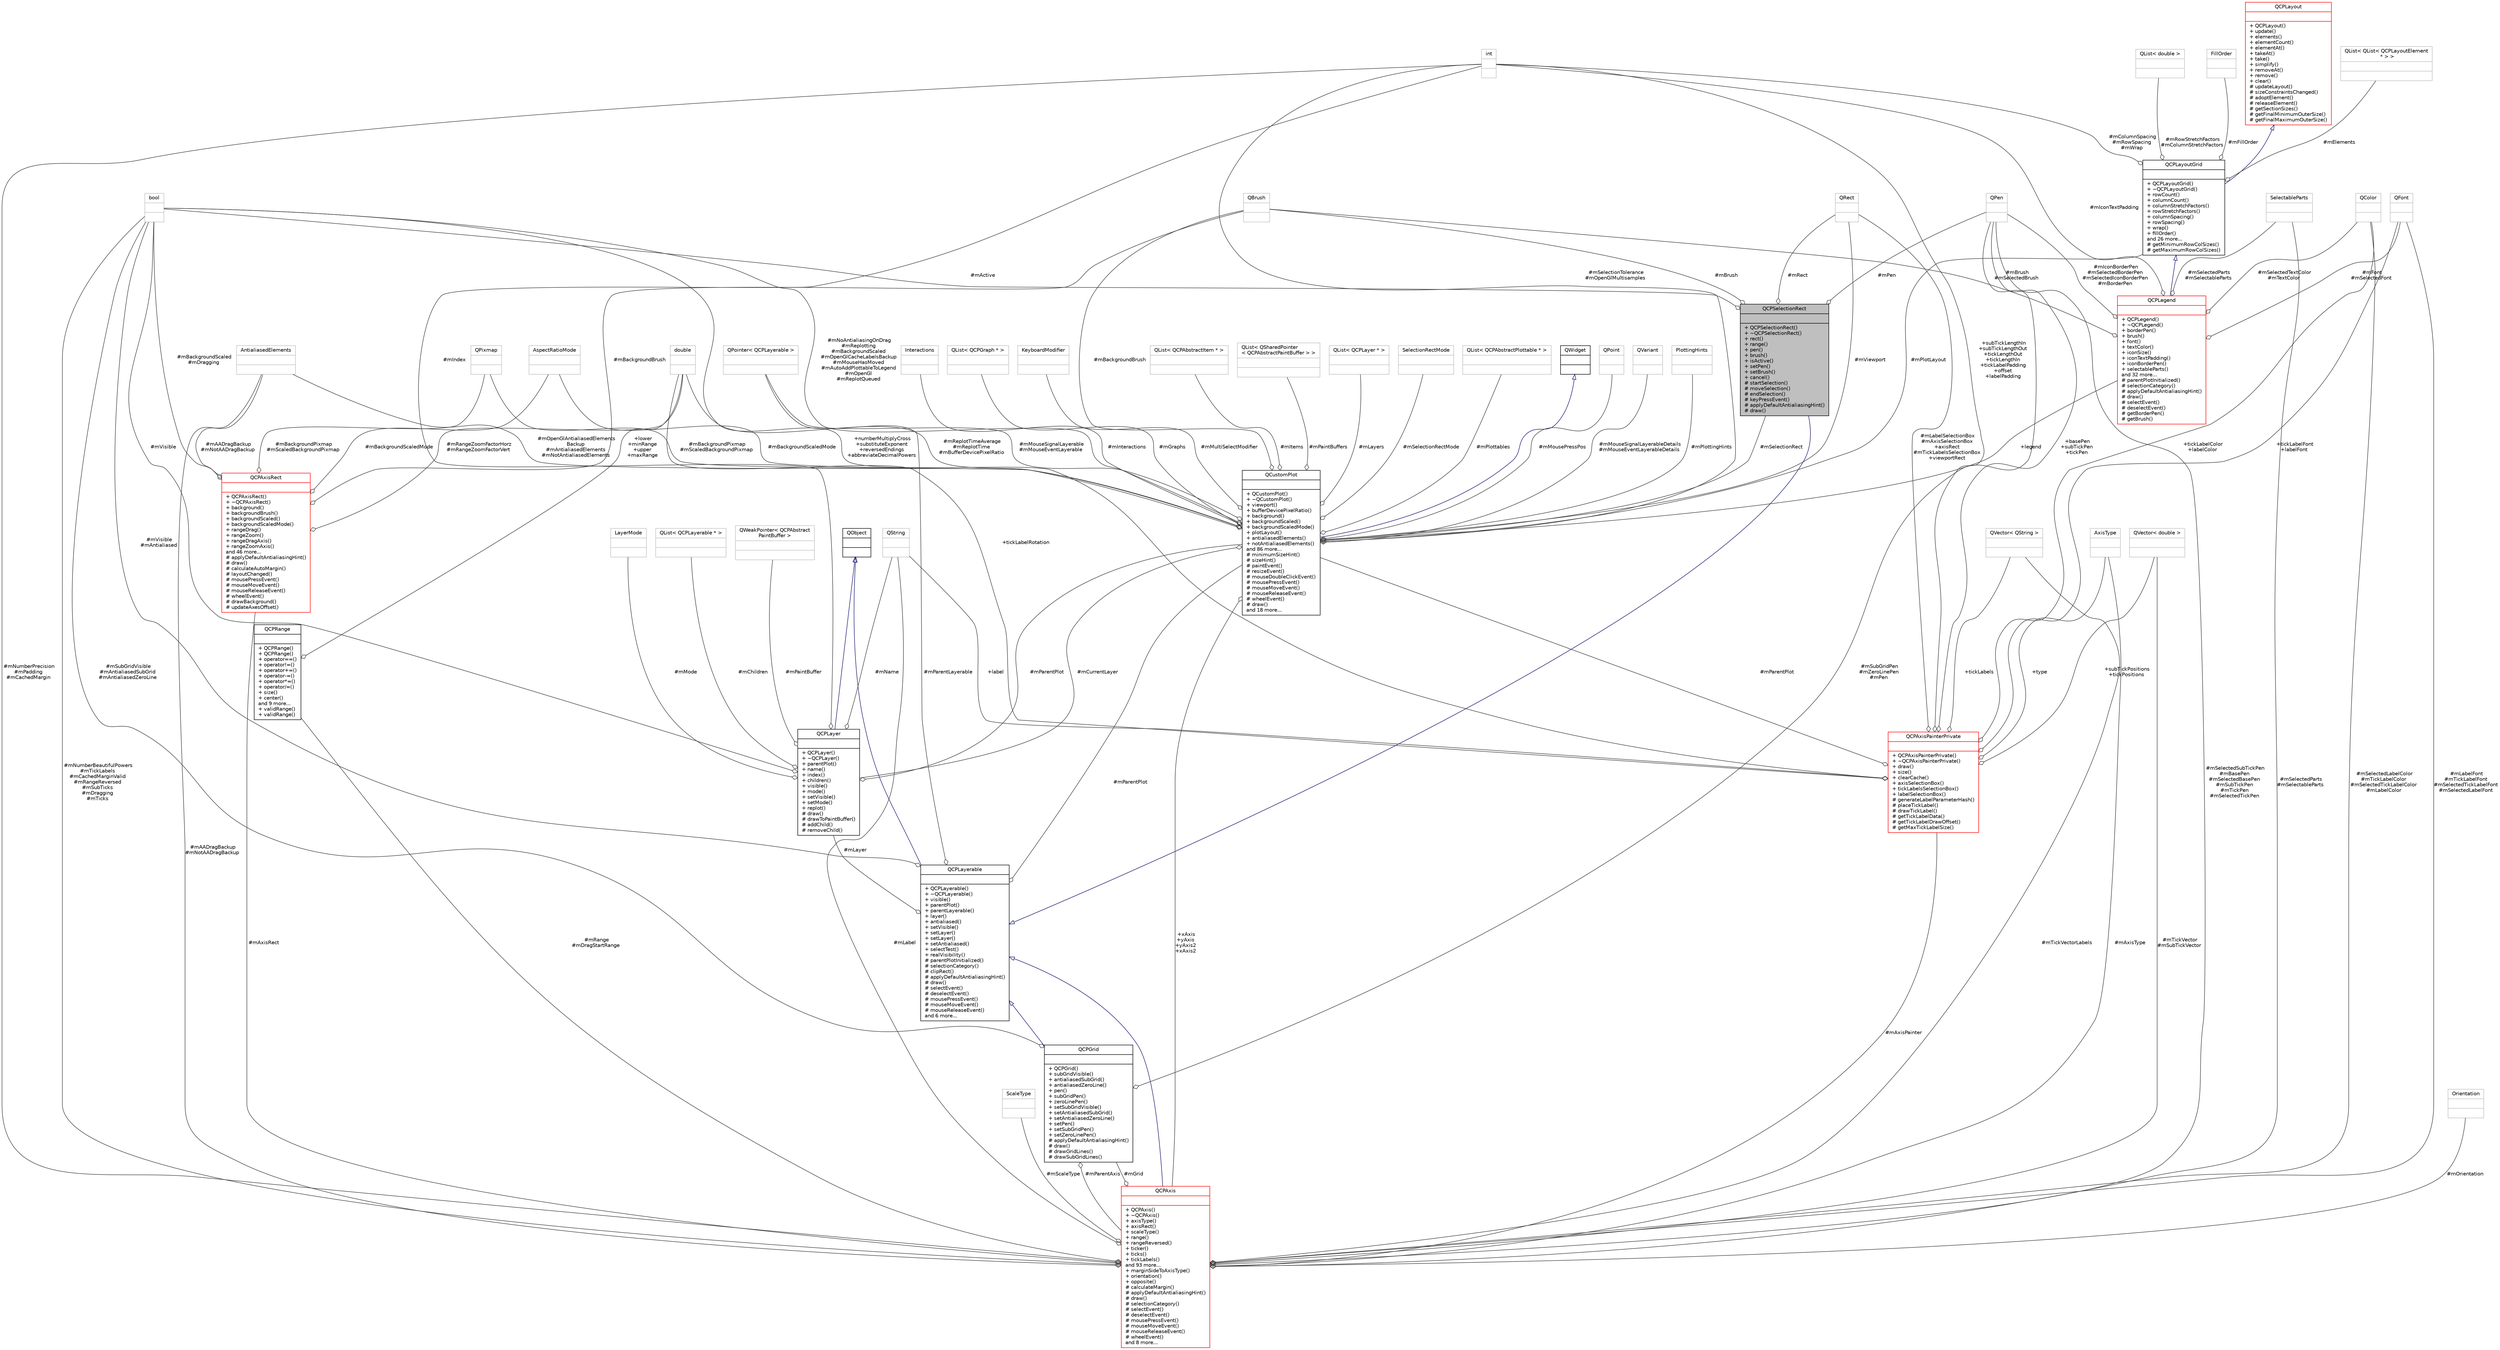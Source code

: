 digraph "QCPSelectionRect"
{
 // LATEX_PDF_SIZE
  edge [fontname="Helvetica",fontsize="10",labelfontname="Helvetica",labelfontsize="10"];
  node [fontname="Helvetica",fontsize="10",shape=record];
  Node1 [label="{QCPSelectionRect\n||+ QCPSelectionRect()\l+ ~QCPSelectionRect()\l+ rect()\l+ range()\l+ pen()\l+ brush()\l+ isActive()\l+ setPen()\l+ setBrush()\l+ cancel()\l# startSelection()\l# moveSelection()\l# endSelection()\l# keyPressEvent()\l# applyDefaultAntialiasingHint()\l# draw()\l}",height=0.2,width=0.4,color="black", fillcolor="grey75", style="filled", fontcolor="black",tooltip="Provides rect/rubber-band data selection and range zoom interaction."];
  Node2 -> Node1 [dir="back",color="midnightblue",fontsize="10",style="solid",arrowtail="onormal",fontname="Helvetica"];
  Node2 [label="{QCPLayerable\n||+ QCPLayerable()\l+ ~QCPLayerable()\l+ visible()\l+ parentPlot()\l+ parentLayerable()\l+ layer()\l+ antialiased()\l+ setVisible()\l+ setLayer()\l+ setLayer()\l+ setAntialiased()\l+ selectTest()\l+ realVisibility()\l# parentPlotInitialized()\l# selectionCategory()\l# clipRect()\l# applyDefaultAntialiasingHint()\l# draw()\l# selectEvent()\l# deselectEvent()\l# mousePressEvent()\l# mouseMoveEvent()\l# mouseReleaseEvent()\land 6 more...\l}",height=0.2,width=0.4,color="black", fillcolor="white", style="filled",URL="$classQCPLayerable.html",tooltip="Base class for all drawable objects."];
  Node3 -> Node2 [dir="back",color="midnightblue",fontsize="10",style="solid",arrowtail="onormal",fontname="Helvetica"];
  Node3 [label="{QObject\n||}",height=0.2,width=0.4,color="black", fillcolor="white", style="filled",URL="$classQObject.html",tooltip=" "];
  Node4 -> Node2 [color="grey25",fontsize="10",style="solid",label=" #mLayer" ,arrowhead="odiamond",fontname="Helvetica"];
  Node4 [label="{QCPLayer\n||+ QCPLayer()\l+ ~QCPLayer()\l+ parentPlot()\l+ name()\l+ index()\l+ children()\l+ visible()\l+ mode()\l+ setVisible()\l+ setMode()\l+ replot()\l# draw()\l# drawToPaintBuffer()\l# addChild()\l# removeChild()\l}",height=0.2,width=0.4,color="black", fillcolor="white", style="filled",URL="$classQCPLayer.html",tooltip="A layer that may contain objects, to control the rendering order."];
  Node3 -> Node4 [dir="back",color="midnightblue",fontsize="10",style="solid",arrowtail="onormal",fontname="Helvetica"];
  Node5 -> Node4 [color="grey25",fontsize="10",style="solid",label=" #mName" ,arrowhead="odiamond",fontname="Helvetica"];
  Node5 [label="{QString\n||}",height=0.2,width=0.4,color="grey75", fillcolor="white", style="filled",tooltip=" "];
  Node6 -> Node4 [color="grey25",fontsize="10",style="solid",label=" #mIndex" ,arrowhead="odiamond",fontname="Helvetica"];
  Node6 [label="{int\n||}",height=0.2,width=0.4,color="grey75", fillcolor="white", style="filled",tooltip=" "];
  Node7 -> Node4 [color="grey25",fontsize="10",style="solid",label=" #mPaintBuffer" ,arrowhead="odiamond",fontname="Helvetica"];
  Node7 [label="{QWeakPointer\< QCPAbstract\lPaintBuffer \>\n||}",height=0.2,width=0.4,color="grey75", fillcolor="white", style="filled",tooltip=" "];
  Node8 -> Node4 [color="grey25",fontsize="10",style="solid",label=" #mVisible" ,arrowhead="odiamond",fontname="Helvetica"];
  Node8 [label="{bool\n||}",height=0.2,width=0.4,color="grey75", fillcolor="white", style="filled",tooltip=" "];
  Node9 -> Node4 [color="grey25",fontsize="10",style="solid",label=" #mParentPlot" ,arrowhead="odiamond",fontname="Helvetica"];
  Node9 [label="{QCustomPlot\n||+ QCustomPlot()\l+ ~QCustomPlot()\l+ viewport()\l+ bufferDevicePixelRatio()\l+ background()\l+ backgroundScaled()\l+ backgroundScaledMode()\l+ plotLayout()\l+ antialiasedElements()\l+ notAntialiasedElements()\land 86 more...\l# minimumSizeHint()\l# sizeHint()\l# paintEvent()\l# resizeEvent()\l# mouseDoubleClickEvent()\l# mousePressEvent()\l# mouseMoveEvent()\l# mouseReleaseEvent()\l# wheelEvent()\l# draw()\land 18 more...\l}",height=0.2,width=0.4,color="black", fillcolor="white", style="filled",URL="$classQCustomPlot.html",tooltip="The central class of the library. This is the QWidget which displays the plot and interacts with the ..."];
  Node10 -> Node9 [dir="back",color="midnightblue",fontsize="10",style="solid",arrowtail="onormal",fontname="Helvetica"];
  Node10 [label="{QWidget\n||}",height=0.2,width=0.4,color="black", fillcolor="white", style="filled",URL="$classQWidget.html",tooltip=" "];
  Node4 -> Node9 [color="grey25",fontsize="10",style="solid",label=" #mCurrentLayer" ,arrowhead="odiamond",fontname="Helvetica"];
  Node11 -> Node9 [color="grey25",fontsize="10",style="solid",label=" #mPlotLayout" ,arrowhead="odiamond",fontname="Helvetica"];
  Node11 [label="{QCPLayoutGrid\n||+ QCPLayoutGrid()\l+ ~QCPLayoutGrid()\l+ rowCount()\l+ columnCount()\l+ columnStretchFactors()\l+ rowStretchFactors()\l+ columnSpacing()\l+ rowSpacing()\l+ wrap()\l+ fillOrder()\land 26 more...\l# getMinimumRowColSizes()\l# getMaximumRowColSizes()\l}",height=0.2,width=0.4,color="black", fillcolor="white", style="filled",URL="$classQCPLayoutGrid.html",tooltip="A layout that arranges child elements in a grid."];
  Node12 -> Node11 [dir="back",color="midnightblue",fontsize="10",style="solid",arrowtail="onormal",fontname="Helvetica"];
  Node12 [label="{QCPLayout\n||+ QCPLayout()\l+ update()\l+ elements()\l+ elementCount()\l+ elementAt()\l+ takeAt()\l+ take()\l+ simplify()\l+ removeAt()\l+ remove()\l+ clear()\l# updateLayout()\l# sizeConstraintsChanged()\l# adoptElement()\l# releaseElement()\l# getSectionSizes()\l# getFinalMinimumOuterSize()\l# getFinalMaximumOuterSize()\l}",height=0.2,width=0.4,color="red", fillcolor="white", style="filled",URL="$classQCPLayout.html",tooltip="The abstract base class for layouts."];
  Node20 -> Node11 [color="grey25",fontsize="10",style="solid",label=" #mElements" ,arrowhead="odiamond",fontname="Helvetica"];
  Node20 [label="{QList\< QList\< QCPLayoutElement\l * \> \>\n||}",height=0.2,width=0.4,color="grey75", fillcolor="white", style="filled",tooltip=" "];
  Node21 -> Node11 [color="grey25",fontsize="10",style="solid",label=" #mRowStretchFactors\n#mColumnStretchFactors" ,arrowhead="odiamond",fontname="Helvetica"];
  Node21 [label="{QList\< double \>\n||}",height=0.2,width=0.4,color="grey75", fillcolor="white", style="filled",tooltip=" "];
  Node6 -> Node11 [color="grey25",fontsize="10",style="solid",label=" #mColumnSpacing\n#mRowSpacing\n#mWrap" ,arrowhead="odiamond",fontname="Helvetica"];
  Node22 -> Node11 [color="grey25",fontsize="10",style="solid",label=" #mFillOrder" ,arrowhead="odiamond",fontname="Helvetica"];
  Node22 [label="{FillOrder\n||}",height=0.2,width=0.4,color="grey75", fillcolor="white", style="filled",tooltip=" "];
  Node23 -> Node9 [color="grey25",fontsize="10",style="solid",label=" #mMouseSignalLayerableDetails\n#mMouseEventLayerableDetails" ,arrowhead="odiamond",fontname="Helvetica"];
  Node23 [label="{QVariant\n||}",height=0.2,width=0.4,color="grey75", fillcolor="white", style="filled",tooltip=" "];
  Node24 -> Node9 [color="grey25",fontsize="10",style="solid",label=" #mPlottingHints" ,arrowhead="odiamond",fontname="Helvetica"];
  Node24 [label="{PlottingHints\n||}",height=0.2,width=0.4,color="grey75", fillcolor="white", style="filled",tooltip=" "];
  Node25 -> Node9 [color="grey25",fontsize="10",style="solid",label=" #mInteractions" ,arrowhead="odiamond",fontname="Helvetica"];
  Node25 [label="{Interactions\n||}",height=0.2,width=0.4,color="grey75", fillcolor="white", style="filled",tooltip=" "];
  Node26 -> Node9 [color="grey25",fontsize="10",style="solid",label=" #mReplotTimeAverage\n#mReplotTime\n#mBufferDevicePixelRatio" ,arrowhead="odiamond",fontname="Helvetica"];
  Node26 [label="{double\n||}",height=0.2,width=0.4,color="grey75", fillcolor="white", style="filled",tooltip=" "];
  Node1 -> Node9 [color="grey25",fontsize="10",style="solid",label=" #mSelectionRect" ,arrowhead="odiamond",fontname="Helvetica"];
  Node27 -> Node9 [color="grey25",fontsize="10",style="solid",label=" #mGraphs" ,arrowhead="odiamond",fontname="Helvetica"];
  Node27 [label="{QList\< QCPGraph * \>\n||}",height=0.2,width=0.4,color="grey75", fillcolor="white", style="filled",tooltip=" "];
  Node28 -> Node9 [color="grey25",fontsize="10",style="solid",label=" #mMultiSelectModifier" ,arrowhead="odiamond",fontname="Helvetica"];
  Node28 [label="{KeyboardModifier\n||}",height=0.2,width=0.4,color="grey75", fillcolor="white", style="filled",tooltip=" "];
  Node29 -> Node9 [color="grey25",fontsize="10",style="solid",label=" #mItems" ,arrowhead="odiamond",fontname="Helvetica"];
  Node29 [label="{QList\< QCPAbstractItem * \>\n||}",height=0.2,width=0.4,color="grey75", fillcolor="white", style="filled",tooltip=" "];
  Node30 -> Node9 [color="grey25",fontsize="10",style="solid",label=" #mPaintBuffers" ,arrowhead="odiamond",fontname="Helvetica"];
  Node30 [label="{QList\< QSharedPointer\l\< QCPAbstractPaintBuffer \> \>\n||}",height=0.2,width=0.4,color="grey75", fillcolor="white", style="filled",tooltip=" "];
  Node31 -> Node9 [color="grey25",fontsize="10",style="solid",label=" +xAxis\n+yAxis\n+yAxis2\n+xAxis2" ,arrowhead="odiamond",fontname="Helvetica"];
  Node31 [label="{QCPAxis\n||+ QCPAxis()\l+ ~QCPAxis()\l+ axisType()\l+ axisRect()\l+ scaleType()\l+ range()\l+ rangeReversed()\l+ ticker()\l+ ticks()\l+ tickLabels()\land 93 more...\l+ marginSideToAxisType()\l+ orientation()\l+ opposite()\l# calculateMargin()\l# applyDefaultAntialiasingHint()\l# draw()\l# selectionCategory()\l# selectEvent()\l# deselectEvent()\l# mousePressEvent()\l# mouseMoveEvent()\l# mouseReleaseEvent()\l# wheelEvent()\land 8 more...\l}",height=0.2,width=0.4,color="red", fillcolor="white", style="filled",URL="$classQCPAxis.html",tooltip="Manages a single axis inside a QCustomPlot."];
  Node2 -> Node31 [dir="back",color="midnightblue",fontsize="10",style="solid",arrowtail="onormal",fontname="Helvetica"];
  Node32 -> Node31 [color="grey25",fontsize="10",style="solid",label=" #mScaleType" ,arrowhead="odiamond",fontname="Helvetica"];
  Node32 [label="{ScaleType\n||}",height=0.2,width=0.4,color="grey75", fillcolor="white", style="filled",tooltip=" "];
  Node33 -> Node31 [color="grey25",fontsize="10",style="solid",label=" #mSelectedParts\n#mSelectableParts" ,arrowhead="odiamond",fontname="Helvetica"];
  Node33 [label="{SelectableParts\n||}",height=0.2,width=0.4,color="grey75", fillcolor="white", style="filled",tooltip=" "];
  Node34 -> Node31 [color="grey25",fontsize="10",style="solid",label=" #mTickVectorLabels" ,arrowhead="odiamond",fontname="Helvetica"];
  Node34 [label="{QVector\< QString \>\n||}",height=0.2,width=0.4,color="grey75", fillcolor="white", style="filled",tooltip=" "];
  Node35 -> Node31 [color="grey25",fontsize="10",style="solid",label=" #mRange\n#mDragStartRange" ,arrowhead="odiamond",fontname="Helvetica"];
  Node35 [label="{QCPRange\n||+ QCPRange()\l+ QCPRange()\l+ operator==()\l+ operator!=()\l+ operator+=()\l+ operator-=()\l+ operator*=()\l+ operator/=()\l+ size()\l+ center()\land 9 more...\l+ validRange()\l+ validRange()\l}",height=0.2,width=0.4,color="black", fillcolor="white", style="filled",URL="$classQCPRange.html",tooltip="Represents the range an axis is encompassing."];
  Node26 -> Node35 [color="grey25",fontsize="10",style="solid",label=" +lower\n+minRange\n+upper\n+maxRange" ,arrowhead="odiamond",fontname="Helvetica"];
  Node36 -> Node31 [color="grey25",fontsize="10",style="solid",label=" #mSelectedLabelColor\n#mTickLabelColor\n#mSelectedTickLabelColor\n#mLabelColor" ,arrowhead="odiamond",fontname="Helvetica"];
  Node36 [label="{QColor\n||}",height=0.2,width=0.4,color="grey75", fillcolor="white", style="filled",tooltip=" "];
  Node37 -> Node31 [color="grey25",fontsize="10",style="solid",label=" #mAxisPainter" ,arrowhead="odiamond",fontname="Helvetica"];
  Node37 [label="{QCPAxisPainterPrivate\n||+ QCPAxisPainterPrivate()\l+ ~QCPAxisPainterPrivate()\l+ draw()\l+ size()\l+ clearCache()\l+ axisSelectionBox()\l+ tickLabelsSelectionBox()\l+ labelSelectionBox()\l# generateLabelParameterHash()\l# placeTickLabel()\l# drawTickLabel()\l# getTickLabelData()\l# getTickLabelDrawOffset()\l# getMaxTickLabelSize()\l}",height=0.2,width=0.4,color="red", fillcolor="white", style="filled",URL="$classQCPAxisPainterPrivate.html",tooltip=" "];
  Node34 -> Node37 [color="grey25",fontsize="10",style="solid",label=" +tickLabels" ,arrowhead="odiamond",fontname="Helvetica"];
  Node26 -> Node37 [color="grey25",fontsize="10",style="solid",label=" +tickLabelRotation" ,arrowhead="odiamond",fontname="Helvetica"];
  Node40 -> Node37 [color="grey25",fontsize="10",style="solid",label=" +type" ,arrowhead="odiamond",fontname="Helvetica"];
  Node40 [label="{AxisType\n||}",height=0.2,width=0.4,color="grey75", fillcolor="white", style="filled",tooltip=" "];
  Node36 -> Node37 [color="grey25",fontsize="10",style="solid",label=" +tickLabelColor\n+labelColor" ,arrowhead="odiamond",fontname="Helvetica"];
  Node5 -> Node37 [color="grey25",fontsize="10",style="solid",label=" +label" ,arrowhead="odiamond",fontname="Helvetica"];
  Node42 -> Node37 [color="grey25",fontsize="10",style="solid",label=" +subTickPositions\n+tickPositions" ,arrowhead="odiamond",fontname="Helvetica"];
  Node42 [label="{QVector\< double \>\n||}",height=0.2,width=0.4,color="grey75", fillcolor="white", style="filled",tooltip=" "];
  Node44 -> Node37 [color="grey25",fontsize="10",style="solid",label=" +basePen\n+subTickPen\n+tickPen" ,arrowhead="odiamond",fontname="Helvetica"];
  Node44 [label="{QPen\n||}",height=0.2,width=0.4,color="grey75", fillcolor="white", style="filled",tooltip=" "];
  Node45 -> Node37 [color="grey25",fontsize="10",style="solid",label=" +tickLabelFont\n+labelFont" ,arrowhead="odiamond",fontname="Helvetica"];
  Node45 [label="{QFont\n||}",height=0.2,width=0.4,color="grey75", fillcolor="white", style="filled",tooltip=" "];
  Node6 -> Node37 [color="grey25",fontsize="10",style="solid",label=" +subTickLengthIn\n+subTickLengthOut\n+tickLengthOut\n+tickLengthIn\n+tickLabelPadding\n+offset\n+labelPadding" ,arrowhead="odiamond",fontname="Helvetica"];
  Node8 -> Node37 [color="grey25",fontsize="10",style="solid",label=" +numberMultiplyCross\n+substituteExponent\n+reversedEndings\n+abbreviateDecimalPowers" ,arrowhead="odiamond",fontname="Helvetica"];
  Node9 -> Node37 [color="grey25",fontsize="10",style="solid",label=" #mParentPlot" ,arrowhead="odiamond",fontname="Helvetica"];
  Node18 -> Node37 [color="grey25",fontsize="10",style="solid",label=" #mLabelSelectionBox\n#mAxisSelectionBox\n+axisRect\n#mTickLabelsSelectionBox\n+viewportRect" ,arrowhead="odiamond",fontname="Helvetica"];
  Node18 [label="{QRect\n||}",height=0.2,width=0.4,color="grey75", fillcolor="white", style="filled",tooltip=" "];
  Node5 -> Node31 [color="grey25",fontsize="10",style="solid",label=" #mLabel" ,arrowhead="odiamond",fontname="Helvetica"];
  Node42 -> Node31 [color="grey25",fontsize="10",style="solid",label=" #mTickVector\n#mSubTickVector" ,arrowhead="odiamond",fontname="Helvetica"];
  Node47 -> Node31 [color="grey25",fontsize="10",style="solid",label=" #mGrid" ,arrowhead="odiamond",fontname="Helvetica"];
  Node47 [label="{QCPGrid\n||+ QCPGrid()\l+ subGridVisible()\l+ antialiasedSubGrid()\l+ antialiasedZeroLine()\l+ pen()\l+ subGridPen()\l+ zeroLinePen()\l+ setSubGridVisible()\l+ setAntialiasedSubGrid()\l+ setAntialiasedZeroLine()\l+ setPen()\l+ setSubGridPen()\l+ setZeroLinePen()\l# applyDefaultAntialiasingHint()\l# draw()\l# drawGridLines()\l# drawSubGridLines()\l}",height=0.2,width=0.4,color="black", fillcolor="white", style="filled",URL="$classQCPGrid.html",tooltip="Responsible for drawing the grid of a QCPAxis."];
  Node2 -> Node47 [dir="back",color="midnightblue",fontsize="10",style="solid",arrowtail="onormal",fontname="Helvetica"];
  Node31 -> Node47 [color="grey25",fontsize="10",style="solid",label=" #mParentAxis" ,arrowhead="odiamond",fontname="Helvetica"];
  Node44 -> Node47 [color="grey25",fontsize="10",style="solid",label=" #mSubGridPen\n#mZeroLinePen\n#mPen" ,arrowhead="odiamond",fontname="Helvetica"];
  Node8 -> Node47 [color="grey25",fontsize="10",style="solid",label=" #mSubGridVisible\n#mAntialiasedSubGrid\n#mAntialiasedZeroLine" ,arrowhead="odiamond",fontname="Helvetica"];
  Node48 -> Node31 [color="grey25",fontsize="10",style="solid",label=" #mAxisRect" ,arrowhead="odiamond",fontname="Helvetica"];
  Node48 [label="{QCPAxisRect\n||+ QCPAxisRect()\l+ ~QCPAxisRect()\l+ background()\l+ backgroundBrush()\l+ backgroundScaled()\l+ backgroundScaledMode()\l+ rangeDrag()\l+ rangeZoom()\l+ rangeDragAxis()\l+ rangeZoomAxis()\land 46 more...\l# applyDefaultAntialiasingHint()\l# draw()\l# calculateAutoMargin()\l# layoutChanged()\l# mousePressEvent()\l# mouseMoveEvent()\l# mouseReleaseEvent()\l# wheelEvent()\l# drawBackground()\l# updateAxesOffset()\l}",height=0.2,width=0.4,color="red", fillcolor="white", style="filled",URL="$classQCPAxisRect.html",tooltip="Holds multiple axes and arranges them in a rectangular shape."];
  Node26 -> Node48 [color="grey25",fontsize="10",style="solid",label=" #mRangeZoomFactorHorz\n#mRangeZoomFactorVert" ,arrowhead="odiamond",fontname="Helvetica"];
  Node56 -> Node48 [color="grey25",fontsize="10",style="solid",label=" #mBackgroundPixmap\n#mScaledBackgroundPixmap" ,arrowhead="odiamond",fontname="Helvetica"];
  Node56 [label="{QPixmap\n||}",height=0.2,width=0.4,color="grey75", fillcolor="white", style="filled",tooltip=" "];
  Node8 -> Node48 [color="grey25",fontsize="10",style="solid",label=" #mBackgroundScaled\n#mDragging" ,arrowhead="odiamond",fontname="Helvetica"];
  Node57 -> Node48 [color="grey25",fontsize="10",style="solid",label=" #mAADragBackup\n#mNotAADragBackup" ,arrowhead="odiamond",fontname="Helvetica"];
  Node57 [label="{AntialiasedElements\n||}",height=0.2,width=0.4,color="grey75", fillcolor="white", style="filled",tooltip=" "];
  Node58 -> Node48 [color="grey25",fontsize="10",style="solid",label=" #mBackgroundBrush" ,arrowhead="odiamond",fontname="Helvetica"];
  Node58 [label="{QBrush\n||}",height=0.2,width=0.4,color="grey75", fillcolor="white", style="filled",tooltip=" "];
  Node60 -> Node48 [color="grey25",fontsize="10",style="solid",label=" #mBackgroundScaledMode" ,arrowhead="odiamond",fontname="Helvetica"];
  Node60 [label="{AspectRatioMode\n||}",height=0.2,width=0.4,color="grey75", fillcolor="white", style="filled",tooltip=" "];
  Node40 -> Node31 [color="grey25",fontsize="10",style="solid",label=" #mAxisType" ,arrowhead="odiamond",fontname="Helvetica"];
  Node44 -> Node31 [color="grey25",fontsize="10",style="solid",label=" #mSelectedSubTickPen\n#mBasePen\n#mSelectedBasePen\n#mSubTickPen\n#mTickPen\n#mSelectedTickPen" ,arrowhead="odiamond",fontname="Helvetica"];
  Node62 -> Node31 [color="grey25",fontsize="10",style="solid",label=" #mOrientation" ,arrowhead="odiamond",fontname="Helvetica"];
  Node62 [label="{Orientation\n||}",height=0.2,width=0.4,color="grey75", fillcolor="white", style="filled",tooltip=" "];
  Node45 -> Node31 [color="grey25",fontsize="10",style="solid",label=" #mLabelFont\n#mTickLabelFont\n#mSelectedTickLabelFont\n#mSelectedLabelFont" ,arrowhead="odiamond",fontname="Helvetica"];
  Node6 -> Node31 [color="grey25",fontsize="10",style="solid",label=" #mNumberPrecision\n#mPadding\n#mCachedMargin" ,arrowhead="odiamond",fontname="Helvetica"];
  Node8 -> Node31 [color="grey25",fontsize="10",style="solid",label=" #mNumberBeautifulPowers\n#mTickLabels\n#mCachedMarginValid\n#mRangeReversed\n#mSubTicks\n#mDragging\n#mTicks" ,arrowhead="odiamond",fontname="Helvetica"];
  Node57 -> Node31 [color="grey25",fontsize="10",style="solid",label=" #mAADragBackup\n#mNotAADragBackup" ,arrowhead="odiamond",fontname="Helvetica"];
  Node65 -> Node9 [color="grey25",fontsize="10",style="solid",label=" #mLayers" ,arrowhead="odiamond",fontname="Helvetica"];
  Node65 [label="{QList\< QCPLayer * \>\n||}",height=0.2,width=0.4,color="grey75", fillcolor="white", style="filled",tooltip=" "];
  Node66 -> Node9 [color="grey25",fontsize="10",style="solid",label=" #mSelectionRectMode" ,arrowhead="odiamond",fontname="Helvetica"];
  Node66 [label="{SelectionRectMode\n||}",height=0.2,width=0.4,color="grey75", fillcolor="white", style="filled",tooltip=" "];
  Node56 -> Node9 [color="grey25",fontsize="10",style="solid",label=" #mBackgroundPixmap\n#mScaledBackgroundPixmap" ,arrowhead="odiamond",fontname="Helvetica"];
  Node67 -> Node9 [color="grey25",fontsize="10",style="solid",label=" #mMouseSignalLayerable\n#mMouseEventLayerable" ,arrowhead="odiamond",fontname="Helvetica"];
  Node67 [label="{QPointer\< QCPLayerable \>\n||}",height=0.2,width=0.4,color="grey75", fillcolor="white", style="filled",tooltip=" "];
  Node6 -> Node9 [color="grey25",fontsize="10",style="solid",label=" #mSelectionTolerance\n#mOpenGlMultisamples" ,arrowhead="odiamond",fontname="Helvetica"];
  Node68 -> Node9 [color="grey25",fontsize="10",style="solid",label=" #mPlottables" ,arrowhead="odiamond",fontname="Helvetica"];
  Node68 [label="{QList\< QCPAbstractPlottable * \>\n||}",height=0.2,width=0.4,color="grey75", fillcolor="white", style="filled",tooltip=" "];
  Node8 -> Node9 [color="grey25",fontsize="10",style="solid",label=" #mNoAntialiasingOnDrag\n#mReplotting\n#mBackgroundScaled\n#mOpenGlCacheLabelsBackup\n#mMouseHasMoved\n#mAutoAddPlottableToLegend\n#mOpenGl\n#mReplotQueued" ,arrowhead="odiamond",fontname="Helvetica"];
  Node58 -> Node9 [color="grey25",fontsize="10",style="solid",label=" #mBackgroundBrush" ,arrowhead="odiamond",fontname="Helvetica"];
  Node57 -> Node9 [color="grey25",fontsize="10",style="solid",label=" #mOpenGlAntialiasedElements\lBackup\n#mAntialiasedElements\n#mNotAntialiasedElements" ,arrowhead="odiamond",fontname="Helvetica"];
  Node69 -> Node9 [color="grey25",fontsize="10",style="solid",label=" +legend" ,arrowhead="odiamond",fontname="Helvetica"];
  Node69 [label="{QCPLegend\n||+ QCPLegend()\l+ ~QCPLegend()\l+ borderPen()\l+ brush()\l+ font()\l+ textColor()\l+ iconSize()\l+ iconTextPadding()\l+ iconBorderPen()\l+ selectableParts()\land 32 more...\l# parentPlotInitialized()\l# selectionCategory()\l# applyDefaultAntialiasingHint()\l# draw()\l# selectEvent()\l# deselectEvent()\l# getBorderPen()\l# getBrush()\l}",height=0.2,width=0.4,color="red", fillcolor="white", style="filled",URL="$classQCPLegend.html",tooltip="Manages a legend inside a QCustomPlot."];
  Node11 -> Node69 [dir="back",color="midnightblue",fontsize="10",style="solid",arrowtail="onormal",fontname="Helvetica"];
  Node33 -> Node69 [color="grey25",fontsize="10",style="solid",label=" #mSelectedParts\n#mSelectableParts" ,arrowhead="odiamond",fontname="Helvetica"];
  Node36 -> Node69 [color="grey25",fontsize="10",style="solid",label=" #mSelectedTextColor\n#mTextColor" ,arrowhead="odiamond",fontname="Helvetica"];
  Node44 -> Node69 [color="grey25",fontsize="10",style="solid",label=" #mIconBorderPen\n#mSelectedBorderPen\n#mSelectedIconBorderPen\n#mBorderPen" ,arrowhead="odiamond",fontname="Helvetica"];
  Node6 -> Node69 [color="grey25",fontsize="10",style="solid",label=" #mIconTextPadding" ,arrowhead="odiamond",fontname="Helvetica"];
  Node45 -> Node69 [color="grey25",fontsize="10",style="solid",label=" #mFont\n#mSelectedFont" ,arrowhead="odiamond",fontname="Helvetica"];
  Node58 -> Node69 [color="grey25",fontsize="10",style="solid",label=" #mBrush\n#mSelectedBrush" ,arrowhead="odiamond",fontname="Helvetica"];
  Node60 -> Node9 [color="grey25",fontsize="10",style="solid",label=" #mBackgroundScaledMode" ,arrowhead="odiamond",fontname="Helvetica"];
  Node18 -> Node9 [color="grey25",fontsize="10",style="solid",label=" #mViewport" ,arrowhead="odiamond",fontname="Helvetica"];
  Node70 -> Node9 [color="grey25",fontsize="10",style="solid",label=" #mMousePressPos" ,arrowhead="odiamond",fontname="Helvetica"];
  Node70 [label="{QPoint\n||}",height=0.2,width=0.4,color="grey75", fillcolor="white", style="filled",tooltip=" "];
  Node71 -> Node4 [color="grey25",fontsize="10",style="solid",label=" #mMode" ,arrowhead="odiamond",fontname="Helvetica"];
  Node71 [label="{LayerMode\n||}",height=0.2,width=0.4,color="grey75", fillcolor="white", style="filled",tooltip=" "];
  Node72 -> Node4 [color="grey25",fontsize="10",style="solid",label=" #mChildren" ,arrowhead="odiamond",fontname="Helvetica"];
  Node72 [label="{QList\< QCPLayerable * \>\n||}",height=0.2,width=0.4,color="grey75", fillcolor="white", style="filled",tooltip=" "];
  Node67 -> Node2 [color="grey25",fontsize="10",style="solid",label=" #mParentLayerable" ,arrowhead="odiamond",fontname="Helvetica"];
  Node8 -> Node2 [color="grey25",fontsize="10",style="solid",label=" #mVisible\n#mAntialiased" ,arrowhead="odiamond",fontname="Helvetica"];
  Node9 -> Node2 [color="grey25",fontsize="10",style="solid",label=" #mParentPlot" ,arrowhead="odiamond",fontname="Helvetica"];
  Node44 -> Node1 [color="grey25",fontsize="10",style="solid",label=" #mPen" ,arrowhead="odiamond",fontname="Helvetica"];
  Node8 -> Node1 [color="grey25",fontsize="10",style="solid",label=" #mActive" ,arrowhead="odiamond",fontname="Helvetica"];
  Node58 -> Node1 [color="grey25",fontsize="10",style="solid",label=" #mBrush" ,arrowhead="odiamond",fontname="Helvetica"];
  Node18 -> Node1 [color="grey25",fontsize="10",style="solid",label=" #mRect" ,arrowhead="odiamond",fontname="Helvetica"];
}
